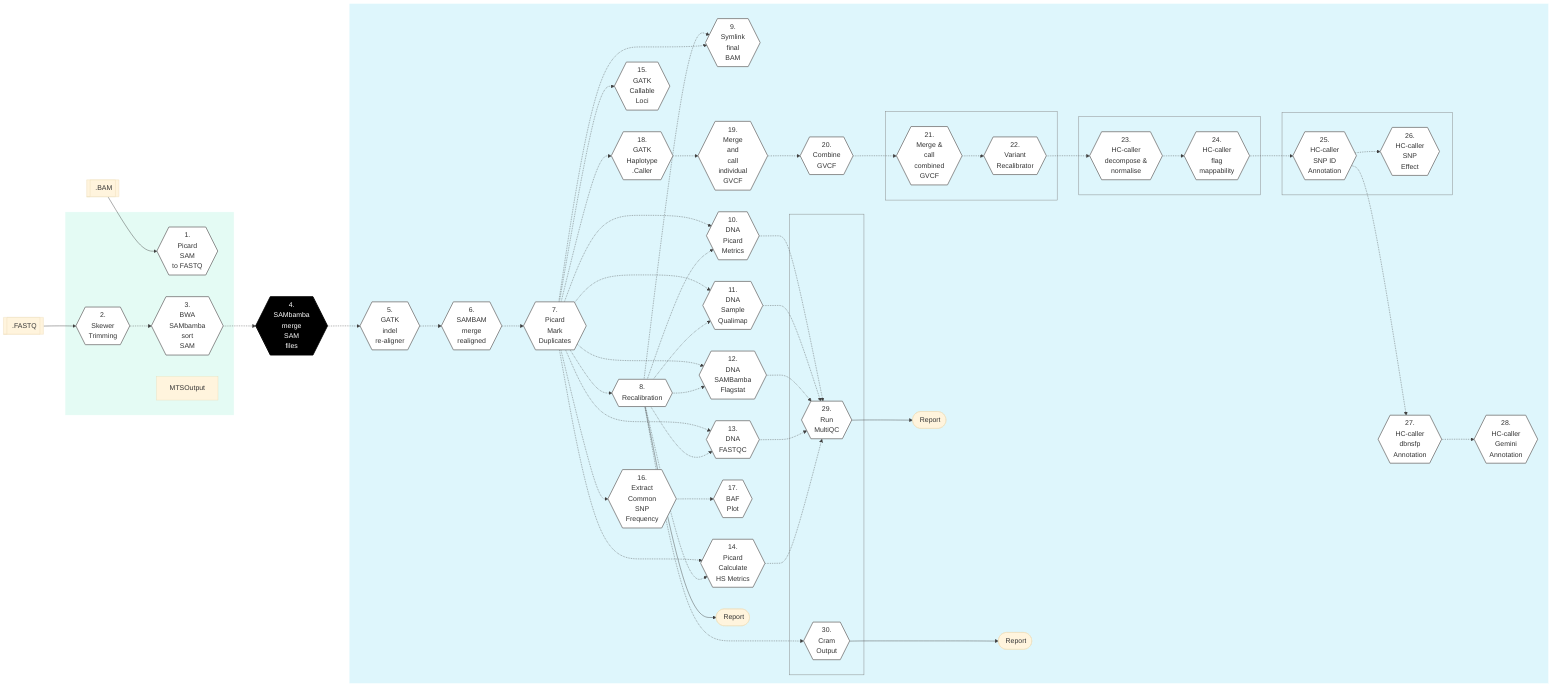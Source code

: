 %%{init: {'theme': 'base', 'themeVariables': { 'lineColor': '#404040'}}}%%

        %% GenPipes Schema for Covseq.py
        %% Ref: https://bitbucket.org/mugqic/genpipes/src/master/pipelines/dnaseq/
        %% Author Shaloo Shalini <shalz@hotmail.com>
        %% -t LIGHT

        graph LR
        Node1{{ 1. <br/> Picard<br/>SAM<br/>to FASTQ }}:::nodefill
        Node2{{ 2. <br/> Skewer<br/>Trimming }}:::nodefill
        Node3{{ 3. <br/> BWA<br/>SAMbamba<br/>sort<br/>SAM }}:::nodefill
        Node4{{ 4. <br/> SAMbamba<br/>merge<br/>SAM<br/>files }}:::nodefillblack
        Node5{{ 5. <br/> GATK<br/>indel<br/>re-aligner }}:::nodefill
        Node6{{ 6. <br/> SAMBAM<br/>merge<br/>realigned }}:::nodefill
        Node7{{ 7. <br/> Picard<br/>Mark<br/>Duplicates }}:::nodefill
        Node8{{ 8. <br/> Recalibration }}:::nodefill
        Node9{{ 9. <br/> Symlink<br/>final <br/>BAM }}:::nodefill
        Node10{{ 10. <br/> DNA<br/>Picard<br/>Metrics}}:::nodefill
        Node11{{ 11. <br/> DNA<br/>Sample<br/>Qualimap }}:::nodefill
        Node12{{ 12. <br/> DNA <br/>SAMBamba <br/>Flagstat }}:::nodefill
        Node13{{ 13. <br/> DNA<br/>FASTQC }}:::nodefill
        Node14{{ 14. <br/> Picard<br/>Calculate<br/>HS Metrics }}:::nodefill
        Node15{{ 15. <br/> GATK<br/>Callable<br/>Loci }}:::nodefill
        Node16{{ 16. <br/> Extract<br/>Common<br/>SNP<br/>Frequency }}:::nodefill
        Node17{{ 17. <br/> BAF<br/>Plot }}:::nodefill
        Node18{{ 18. <br/> GATK<br/>Haplotype<br/>.Caller }}:::nodefill
        Node19{{ 19. <br/> Merge<br/>and<br/>call<br/>individual<br/>GVCF }}:::nodefill
        Node20{{ 20. <br/> Combine<br/>GVCF }}:::nodefill
        Node21{{ 21. <br/> Merge &<br/>call<br/>combined<br/>GVCF }}:::nodefill
        Node22{{ 22. <br/> Variant<br/>Recalibrator }}:::nodefill
        Node23{{ 23. <br/> HC-caller<br/>decompose &<br/>normalise }}:::nodefill
        Node24{{ 24. <br/> HC-caller<br/>flag<br/>mappability }}:::nodefill
        Node25{{ 25. <br/> HC-caller<br/>SNP ID<br/>Annotation }}:::nodefill
        Node26{{ 26. <br/> HC-caller<br/>SNP<br/>Effect }}:::nodefill
        Node27{{ 27. <br/> HC-caller<br/>dbnsfp<br/>Annotation }}:::nodefill
        Node28{{ 28. <br/> HC-caller<br/>Gemini<br/>Annotation }}:::nodefill
        Node29{{ 29. <br/> Run<br/>MultiQC }}:::nodefill
        Node30{{ 30. <br/> Cram<br/>Output }}:::nodefill

        Input1[[fa:fa-file-archive-o .BAM]]
        Input2[[fa:fa-file-archive-o .FASTQ]]

        RecalibOP([fa:fa-sticky-note-o Report ])
        MultiQCOP([fa:fa-sticky-note-o Report ])
        CramOP([fa:fa-sticky-note-o Report ])

        Input1 --> Node1
        Input2 --> Node2

        Node2 -.-> Node3 -.-> Node4 -.-> Node5 -.-> Node6 -.-> Node7 -.-> Node8 -.-> Node9
        Node7 & Node8 -.-> Node10 & Node11 & Node12 & Node13 & Node14
        Node7 -.-> Node9 & Node15 & Node16 & Node18
        Node8 -.-> Node30
        Node10 & Node11 & Node12 & Node13 & Node14 -.-> Node29
        Node16 -.-> Node17
        Node18 -.-> Node19 -.-> Node20 -.-> Node21 -.-> Node22 -.-> Node23 -.->Node24 -.-> Node25 -.-> Node26
        Node25 -.-> Node27 -.-> Node28

        Node8 --> RecalibOP
        Node29 --> MultiQCOP
        Node30 ---> CramOP

        subgraph readSetSteps[" "]
          Node1
          Node2
          Node3
          MTSOutput
        end
        subgraph sampleSetSteps[" "]
          Node5
          Node6
          Node7
          Node8
          Node9
          Node10
          Node11
          Node12
          Node13
          Node14
          Node15
          Node16
          Node17
          Node18
          Node19
          Node20
          Node21
          Node22
          Node23
          Node24
          Node25
          Node26
          Node27
          Node28
          Node29

          subgraph combo2122[" "]
            Node21
            Node22
          end
          subgraph combo2324[" "]
            Node23
            Node24
          end
          subgraph combo2526[" "]
            Node25
            Node26
          end
          subgraph combo2930[" "]
            Node29
            Node30
          end

          RecalibOP
          MultiQCOP
          CramOP
        end

        classDef greenRect fill:#E4FBF4,stroke:white
        class readSetSteps greenRect
        classDef blueRect fill:#DEF6FC,stroke:white
        class sampleSetSteps blueRect
        classDef transparentRect fill:#DEF6FC,stroke:gray
        class combo2122 transparentRect
        class combo2324 transparentRect
        class combo2526 transparentRect
        class combo2930 transparentRect
        classDef nodefill fill:#ffffff,stroke:gray,stroke-width:2px
        classDef nodefillblack fill:black,stroke:black,color:white,stroke-width:2px